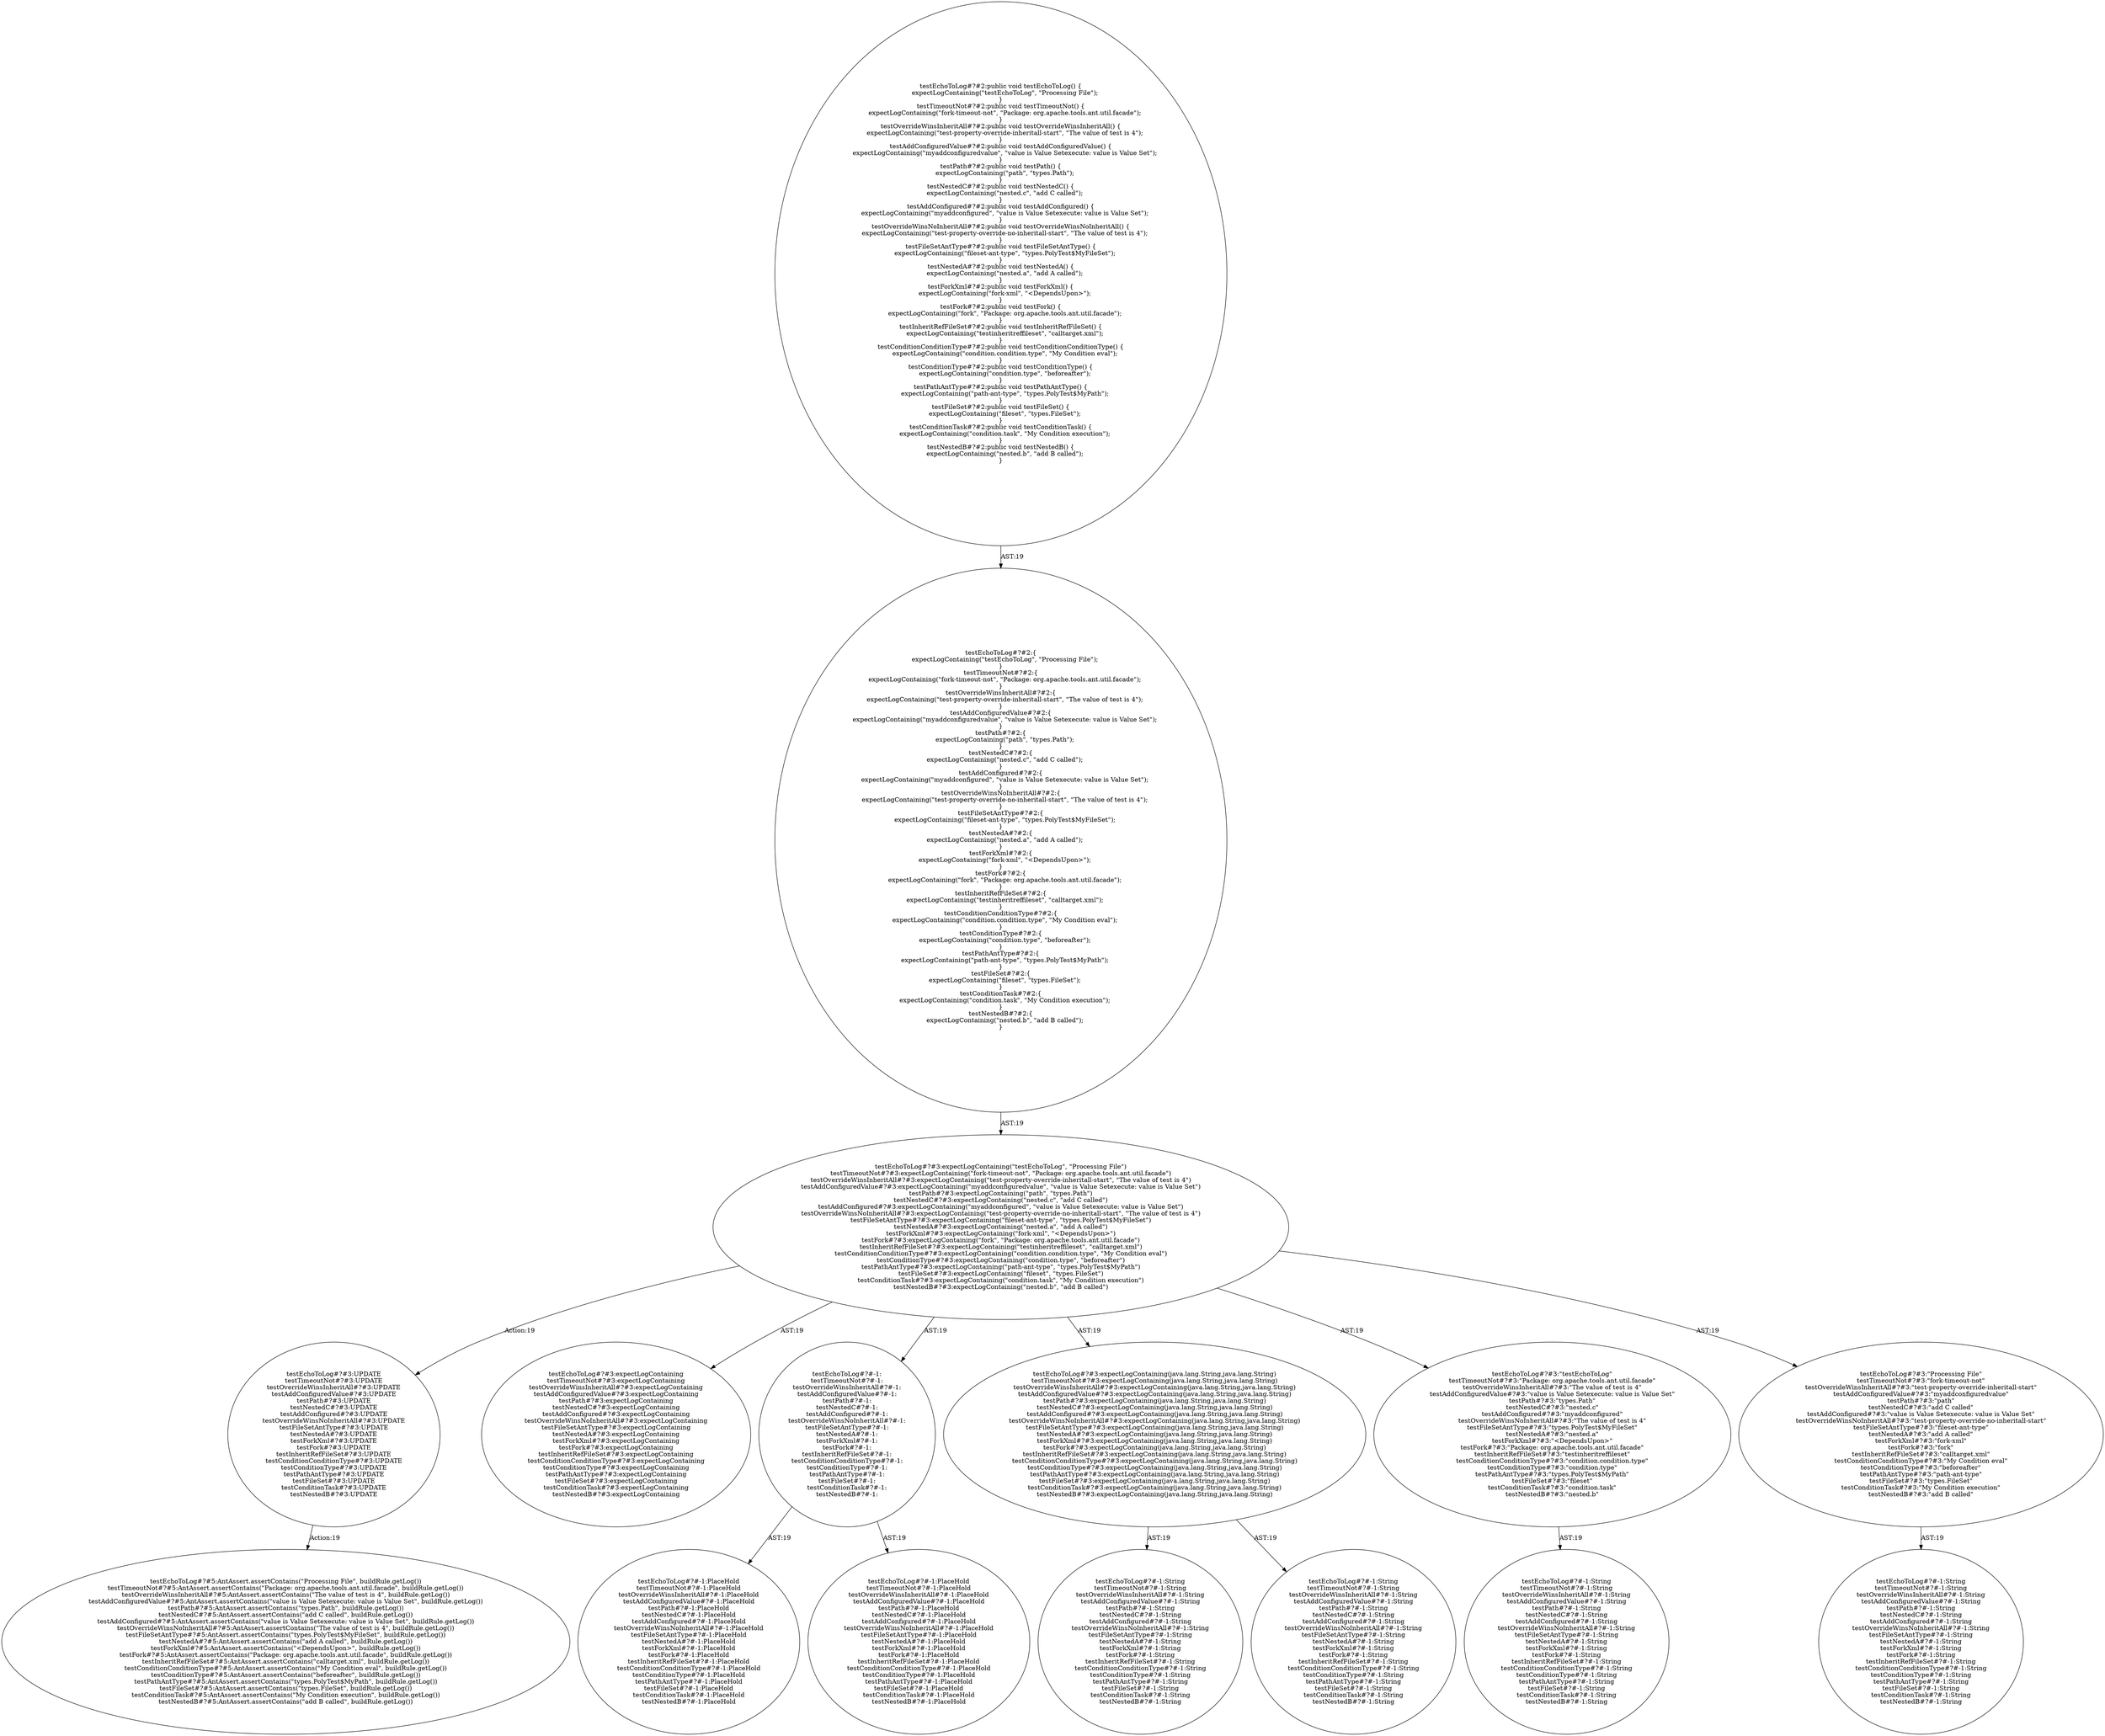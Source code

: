 digraph "Pattern" {
0 [label="testEchoToLog#?#3:UPDATE
testTimeoutNot#?#3:UPDATE
testOverrideWinsInheritAll#?#3:UPDATE
testAddConfiguredValue#?#3:UPDATE
testPath#?#3:UPDATE
testNestedC#?#3:UPDATE
testAddConfigured#?#3:UPDATE
testOverrideWinsNoInheritAll#?#3:UPDATE
testFileSetAntType#?#3:UPDATE
testNestedA#?#3:UPDATE
testForkXml#?#3:UPDATE
testFork#?#3:UPDATE
testInheritRefFileSet#?#3:UPDATE
testConditionConditionType#?#3:UPDATE
testConditionType#?#3:UPDATE
testPathAntType#?#3:UPDATE
testFileSet#?#3:UPDATE
testConditionTask#?#3:UPDATE
testNestedB#?#3:UPDATE" shape=ellipse]
1 [label="testEchoToLog#?#3:expectLogContaining(\"testEchoToLog\", \"Processing File\")
testTimeoutNot#?#3:expectLogContaining(\"fork-timeout-not\", \"Package: org.apache.tools.ant.util.facade\")
testOverrideWinsInheritAll#?#3:expectLogContaining(\"test-property-override-inheritall-start\", \"The value of test is 4\")
testAddConfiguredValue#?#3:expectLogContaining(\"myaddconfiguredvalue\", \"value is Value Setexecute: value is Value Set\")
testPath#?#3:expectLogContaining(\"path\", \"types.Path\")
testNestedC#?#3:expectLogContaining(\"nested.c\", \"add C called\")
testAddConfigured#?#3:expectLogContaining(\"myaddconfigured\", \"value is Value Setexecute: value is Value Set\")
testOverrideWinsNoInheritAll#?#3:expectLogContaining(\"test-property-override-no-inheritall-start\", \"The value of test is 4\")
testFileSetAntType#?#3:expectLogContaining(\"fileset-ant-type\", \"types.PolyTest$MyFileSet\")
testNestedA#?#3:expectLogContaining(\"nested.a\", \"add A called\")
testForkXml#?#3:expectLogContaining(\"fork-xml\", \"<DependsUpon>\")
testFork#?#3:expectLogContaining(\"fork\", \"Package: org.apache.tools.ant.util.facade\")
testInheritRefFileSet#?#3:expectLogContaining(\"testinheritreffileset\", \"calltarget.xml\")
testConditionConditionType#?#3:expectLogContaining(\"condition.condition.type\", \"My Condition eval\")
testConditionType#?#3:expectLogContaining(\"condition.type\", \"beforeafter\")
testPathAntType#?#3:expectLogContaining(\"path-ant-type\", \"types.PolyTest$MyPath\")
testFileSet#?#3:expectLogContaining(\"fileset\", \"types.FileSet\")
testConditionTask#?#3:expectLogContaining(\"condition.task\", \"My Condition execution\")
testNestedB#?#3:expectLogContaining(\"nested.b\", \"add B called\")" shape=ellipse]
2 [label="testEchoToLog#?#2:\{
    expectLogContaining(\"testEchoToLog\", \"Processing File\");
\}
testTimeoutNot#?#2:\{
    expectLogContaining(\"fork-timeout-not\", \"Package: org.apache.tools.ant.util.facade\");
\}
testOverrideWinsInheritAll#?#2:\{
    expectLogContaining(\"test-property-override-inheritall-start\", \"The value of test is 4\");
\}
testAddConfiguredValue#?#2:\{
    expectLogContaining(\"myaddconfiguredvalue\", \"value is Value Setexecute: value is Value Set\");
\}
testPath#?#2:\{
    expectLogContaining(\"path\", \"types.Path\");
\}
testNestedC#?#2:\{
    expectLogContaining(\"nested.c\", \"add C called\");
\}
testAddConfigured#?#2:\{
    expectLogContaining(\"myaddconfigured\", \"value is Value Setexecute: value is Value Set\");
\}
testOverrideWinsNoInheritAll#?#2:\{
    expectLogContaining(\"test-property-override-no-inheritall-start\", \"The value of test is 4\");
\}
testFileSetAntType#?#2:\{
    expectLogContaining(\"fileset-ant-type\", \"types.PolyTest$MyFileSet\");
\}
testNestedA#?#2:\{
    expectLogContaining(\"nested.a\", \"add A called\");
\}
testForkXml#?#2:\{
    expectLogContaining(\"fork-xml\", \"<DependsUpon>\");
\}
testFork#?#2:\{
    expectLogContaining(\"fork\", \"Package: org.apache.tools.ant.util.facade\");
\}
testInheritRefFileSet#?#2:\{
    expectLogContaining(\"testinheritreffileset\", \"calltarget.xml\");
\}
testConditionConditionType#?#2:\{
    expectLogContaining(\"condition.condition.type\", \"My Condition eval\");
\}
testConditionType#?#2:\{
    expectLogContaining(\"condition.type\", \"beforeafter\");
\}
testPathAntType#?#2:\{
    expectLogContaining(\"path-ant-type\", \"types.PolyTest$MyPath\");
\}
testFileSet#?#2:\{
    expectLogContaining(\"fileset\", \"types.FileSet\");
\}
testConditionTask#?#2:\{
    expectLogContaining(\"condition.task\", \"My Condition execution\");
\}
testNestedB#?#2:\{
    expectLogContaining(\"nested.b\", \"add B called\");
\}" shape=ellipse]
3 [label="testEchoToLog#?#2:public void testEchoToLog() \{
    expectLogContaining(\"testEchoToLog\", \"Processing File\");
\}
testTimeoutNot#?#2:public void testTimeoutNot() \{
    expectLogContaining(\"fork-timeout-not\", \"Package: org.apache.tools.ant.util.facade\");
\}
testOverrideWinsInheritAll#?#2:public void testOverrideWinsInheritAll() \{
    expectLogContaining(\"test-property-override-inheritall-start\", \"The value of test is 4\");
\}
testAddConfiguredValue#?#2:public void testAddConfiguredValue() \{
    expectLogContaining(\"myaddconfiguredvalue\", \"value is Value Setexecute: value is Value Set\");
\}
testPath#?#2:public void testPath() \{
    expectLogContaining(\"path\", \"types.Path\");
\}
testNestedC#?#2:public void testNestedC() \{
    expectLogContaining(\"nested.c\", \"add C called\");
\}
testAddConfigured#?#2:public void testAddConfigured() \{
    expectLogContaining(\"myaddconfigured\", \"value is Value Setexecute: value is Value Set\");
\}
testOverrideWinsNoInheritAll#?#2:public void testOverrideWinsNoInheritAll() \{
    expectLogContaining(\"test-property-override-no-inheritall-start\", \"The value of test is 4\");
\}
testFileSetAntType#?#2:public void testFileSetAntType() \{
    expectLogContaining(\"fileset-ant-type\", \"types.PolyTest$MyFileSet\");
\}
testNestedA#?#2:public void testNestedA() \{
    expectLogContaining(\"nested.a\", \"add A called\");
\}
testForkXml#?#2:public void testForkXml() \{
    expectLogContaining(\"fork-xml\", \"<DependsUpon>\");
\}
testFork#?#2:public void testFork() \{
    expectLogContaining(\"fork\", \"Package: org.apache.tools.ant.util.facade\");
\}
testInheritRefFileSet#?#2:public void testInheritRefFileSet() \{
    expectLogContaining(\"testinheritreffileset\", \"calltarget.xml\");
\}
testConditionConditionType#?#2:public void testConditionConditionType() \{
    expectLogContaining(\"condition.condition.type\", \"My Condition eval\");
\}
testConditionType#?#2:public void testConditionType() \{
    expectLogContaining(\"condition.type\", \"beforeafter\");
\}
testPathAntType#?#2:public void testPathAntType() \{
    expectLogContaining(\"path-ant-type\", \"types.PolyTest$MyPath\");
\}
testFileSet#?#2:public void testFileSet() \{
    expectLogContaining(\"fileset\", \"types.FileSet\");
\}
testConditionTask#?#2:public void testConditionTask() \{
    expectLogContaining(\"condition.task\", \"My Condition execution\");
\}
testNestedB#?#2:public void testNestedB() \{
    expectLogContaining(\"nested.b\", \"add B called\");
\}" shape=ellipse]
4 [label="testEchoToLog#?#3:expectLogContaining
testTimeoutNot#?#3:expectLogContaining
testOverrideWinsInheritAll#?#3:expectLogContaining
testAddConfiguredValue#?#3:expectLogContaining
testPath#?#3:expectLogContaining
testNestedC#?#3:expectLogContaining
testAddConfigured#?#3:expectLogContaining
testOverrideWinsNoInheritAll#?#3:expectLogContaining
testFileSetAntType#?#3:expectLogContaining
testNestedA#?#3:expectLogContaining
testForkXml#?#3:expectLogContaining
testFork#?#3:expectLogContaining
testInheritRefFileSet#?#3:expectLogContaining
testConditionConditionType#?#3:expectLogContaining
testConditionType#?#3:expectLogContaining
testPathAntType#?#3:expectLogContaining
testFileSet#?#3:expectLogContaining
testConditionTask#?#3:expectLogContaining
testNestedB#?#3:expectLogContaining" shape=ellipse]
5 [label="testEchoToLog#?#-1:
testTimeoutNot#?#-1:
testOverrideWinsInheritAll#?#-1:
testAddConfiguredValue#?#-1:
testPath#?#-1:
testNestedC#?#-1:
testAddConfigured#?#-1:
testOverrideWinsNoInheritAll#?#-1:
testFileSetAntType#?#-1:
testNestedA#?#-1:
testForkXml#?#-1:
testFork#?#-1:
testInheritRefFileSet#?#-1:
testConditionConditionType#?#-1:
testConditionType#?#-1:
testPathAntType#?#-1:
testFileSet#?#-1:
testConditionTask#?#-1:
testNestedB#?#-1:" shape=ellipse]
6 [label="testEchoToLog#?#-1:PlaceHold
testTimeoutNot#?#-1:PlaceHold
testOverrideWinsInheritAll#?#-1:PlaceHold
testAddConfiguredValue#?#-1:PlaceHold
testPath#?#-1:PlaceHold
testNestedC#?#-1:PlaceHold
testAddConfigured#?#-1:PlaceHold
testOverrideWinsNoInheritAll#?#-1:PlaceHold
testFileSetAntType#?#-1:PlaceHold
testNestedA#?#-1:PlaceHold
testForkXml#?#-1:PlaceHold
testFork#?#-1:PlaceHold
testInheritRefFileSet#?#-1:PlaceHold
testConditionConditionType#?#-1:PlaceHold
testConditionType#?#-1:PlaceHold
testPathAntType#?#-1:PlaceHold
testFileSet#?#-1:PlaceHold
testConditionTask#?#-1:PlaceHold
testNestedB#?#-1:PlaceHold" shape=ellipse]
7 [label="testEchoToLog#?#-1:PlaceHold
testTimeoutNot#?#-1:PlaceHold
testOverrideWinsInheritAll#?#-1:PlaceHold
testAddConfiguredValue#?#-1:PlaceHold
testPath#?#-1:PlaceHold
testNestedC#?#-1:PlaceHold
testAddConfigured#?#-1:PlaceHold
testOverrideWinsNoInheritAll#?#-1:PlaceHold
testFileSetAntType#?#-1:PlaceHold
testNestedA#?#-1:PlaceHold
testForkXml#?#-1:PlaceHold
testFork#?#-1:PlaceHold
testInheritRefFileSet#?#-1:PlaceHold
testConditionConditionType#?#-1:PlaceHold
testConditionType#?#-1:PlaceHold
testPathAntType#?#-1:PlaceHold
testFileSet#?#-1:PlaceHold
testConditionTask#?#-1:PlaceHold
testNestedB#?#-1:PlaceHold" shape=ellipse]
8 [label="testEchoToLog#?#3:expectLogContaining(java.lang.String,java.lang.String)
testTimeoutNot#?#3:expectLogContaining(java.lang.String,java.lang.String)
testOverrideWinsInheritAll#?#3:expectLogContaining(java.lang.String,java.lang.String)
testAddConfiguredValue#?#3:expectLogContaining(java.lang.String,java.lang.String)
testPath#?#3:expectLogContaining(java.lang.String,java.lang.String)
testNestedC#?#3:expectLogContaining(java.lang.String,java.lang.String)
testAddConfigured#?#3:expectLogContaining(java.lang.String,java.lang.String)
testOverrideWinsNoInheritAll#?#3:expectLogContaining(java.lang.String,java.lang.String)
testFileSetAntType#?#3:expectLogContaining(java.lang.String,java.lang.String)
testNestedA#?#3:expectLogContaining(java.lang.String,java.lang.String)
testForkXml#?#3:expectLogContaining(java.lang.String,java.lang.String)
testFork#?#3:expectLogContaining(java.lang.String,java.lang.String)
testInheritRefFileSet#?#3:expectLogContaining(java.lang.String,java.lang.String)
testConditionConditionType#?#3:expectLogContaining(java.lang.String,java.lang.String)
testConditionType#?#3:expectLogContaining(java.lang.String,java.lang.String)
testPathAntType#?#3:expectLogContaining(java.lang.String,java.lang.String)
testFileSet#?#3:expectLogContaining(java.lang.String,java.lang.String)
testConditionTask#?#3:expectLogContaining(java.lang.String,java.lang.String)
testNestedB#?#3:expectLogContaining(java.lang.String,java.lang.String)" shape=ellipse]
9 [label="testEchoToLog#?#-1:String
testTimeoutNot#?#-1:String
testOverrideWinsInheritAll#?#-1:String
testAddConfiguredValue#?#-1:String
testPath#?#-1:String
testNestedC#?#-1:String
testAddConfigured#?#-1:String
testOverrideWinsNoInheritAll#?#-1:String
testFileSetAntType#?#-1:String
testNestedA#?#-1:String
testForkXml#?#-1:String
testFork#?#-1:String
testInheritRefFileSet#?#-1:String
testConditionConditionType#?#-1:String
testConditionType#?#-1:String
testPathAntType#?#-1:String
testFileSet#?#-1:String
testConditionTask#?#-1:String
testNestedB#?#-1:String" shape=ellipse]
10 [label="testEchoToLog#?#-1:String
testTimeoutNot#?#-1:String
testOverrideWinsInheritAll#?#-1:String
testAddConfiguredValue#?#-1:String
testPath#?#-1:String
testNestedC#?#-1:String
testAddConfigured#?#-1:String
testOverrideWinsNoInheritAll#?#-1:String
testFileSetAntType#?#-1:String
testNestedA#?#-1:String
testForkXml#?#-1:String
testFork#?#-1:String
testInheritRefFileSet#?#-1:String
testConditionConditionType#?#-1:String
testConditionType#?#-1:String
testPathAntType#?#-1:String
testFileSet#?#-1:String
testConditionTask#?#-1:String
testNestedB#?#-1:String" shape=ellipse]
11 [label="testEchoToLog#?#3:\"testEchoToLog\"
testTimeoutNot#?#3:\"Package: org.apache.tools.ant.util.facade\"
testOverrideWinsInheritAll#?#3:\"The value of test is 4\"
testAddConfiguredValue#?#3:\"value is Value Setexecute: value is Value Set\"
testPath#?#3:\"types.Path\"
testNestedC#?#3:\"nested.c\"
testAddConfigured#?#3:\"myaddconfigured\"
testOverrideWinsNoInheritAll#?#3:\"The value of test is 4\"
testFileSetAntType#?#3:\"types.PolyTest$MyFileSet\"
testNestedA#?#3:\"nested.a\"
testForkXml#?#3:\"<DependsUpon>\"
testFork#?#3:\"Package: org.apache.tools.ant.util.facade\"
testInheritRefFileSet#?#3:\"testinheritreffileset\"
testConditionConditionType#?#3:\"condition.condition.type\"
testConditionType#?#3:\"condition.type\"
testPathAntType#?#3:\"types.PolyTest$MyPath\"
testFileSet#?#3:\"fileset\"
testConditionTask#?#3:\"condition.task\"
testNestedB#?#3:\"nested.b\"" shape=ellipse]
12 [label="testEchoToLog#?#-1:String
testTimeoutNot#?#-1:String
testOverrideWinsInheritAll#?#-1:String
testAddConfiguredValue#?#-1:String
testPath#?#-1:String
testNestedC#?#-1:String
testAddConfigured#?#-1:String
testOverrideWinsNoInheritAll#?#-1:String
testFileSetAntType#?#-1:String
testNestedA#?#-1:String
testForkXml#?#-1:String
testFork#?#-1:String
testInheritRefFileSet#?#-1:String
testConditionConditionType#?#-1:String
testConditionType#?#-1:String
testPathAntType#?#-1:String
testFileSet#?#-1:String
testConditionTask#?#-1:String
testNestedB#?#-1:String" shape=ellipse]
13 [label="testEchoToLog#?#3:\"Processing File\"
testTimeoutNot#?#3:\"fork-timeout-not\"
testOverrideWinsInheritAll#?#3:\"test-property-override-inheritall-start\"
testAddConfiguredValue#?#3:\"myaddconfiguredvalue\"
testPath#?#3:\"path\"
testNestedC#?#3:\"add C called\"
testAddConfigured#?#3:\"value is Value Setexecute: value is Value Set\"
testOverrideWinsNoInheritAll#?#3:\"test-property-override-no-inheritall-start\"
testFileSetAntType#?#3:\"fileset-ant-type\"
testNestedA#?#3:\"add A called\"
testForkXml#?#3:\"fork-xml\"
testFork#?#3:\"fork\"
testInheritRefFileSet#?#3:\"calltarget.xml\"
testConditionConditionType#?#3:\"My Condition eval\"
testConditionType#?#3:\"beforeafter\"
testPathAntType#?#3:\"path-ant-type\"
testFileSet#?#3:\"types.FileSet\"
testConditionTask#?#3:\"My Condition execution\"
testNestedB#?#3:\"add B called\"" shape=ellipse]
14 [label="testEchoToLog#?#-1:String
testTimeoutNot#?#-1:String
testOverrideWinsInheritAll#?#-1:String
testAddConfiguredValue#?#-1:String
testPath#?#-1:String
testNestedC#?#-1:String
testAddConfigured#?#-1:String
testOverrideWinsNoInheritAll#?#-1:String
testFileSetAntType#?#-1:String
testNestedA#?#-1:String
testForkXml#?#-1:String
testFork#?#-1:String
testInheritRefFileSet#?#-1:String
testConditionConditionType#?#-1:String
testConditionType#?#-1:String
testPathAntType#?#-1:String
testFileSet#?#-1:String
testConditionTask#?#-1:String
testNestedB#?#-1:String" shape=ellipse]
15 [label="testEchoToLog#?#5:AntAssert.assertContains(\"Processing File\", buildRule.getLog())
testTimeoutNot#?#5:AntAssert.assertContains(\"Package: org.apache.tools.ant.util.facade\", buildRule.getLog())
testOverrideWinsInheritAll#?#5:AntAssert.assertContains(\"The value of test is 4\", buildRule.getLog())
testAddConfiguredValue#?#5:AntAssert.assertContains(\"value is Value Setexecute: value is Value Set\", buildRule.getLog())
testPath#?#5:AntAssert.assertContains(\"types.Path\", buildRule.getLog())
testNestedC#?#5:AntAssert.assertContains(\"add C called\", buildRule.getLog())
testAddConfigured#?#5:AntAssert.assertContains(\"value is Value Setexecute: value is Value Set\", buildRule.getLog())
testOverrideWinsNoInheritAll#?#5:AntAssert.assertContains(\"The value of test is 4\", buildRule.getLog())
testFileSetAntType#?#5:AntAssert.assertContains(\"types.PolyTest$MyFileSet\", buildRule.getLog())
testNestedA#?#5:AntAssert.assertContains(\"add A called\", buildRule.getLog())
testForkXml#?#5:AntAssert.assertContains(\"<DependsUpon>\", buildRule.getLog())
testFork#?#5:AntAssert.assertContains(\"Package: org.apache.tools.ant.util.facade\", buildRule.getLog())
testInheritRefFileSet#?#5:AntAssert.assertContains(\"calltarget.xml\", buildRule.getLog())
testConditionConditionType#?#5:AntAssert.assertContains(\"My Condition eval\", buildRule.getLog())
testConditionType#?#5:AntAssert.assertContains(\"beforeafter\", buildRule.getLog())
testPathAntType#?#5:AntAssert.assertContains(\"types.PolyTest$MyPath\", buildRule.getLog())
testFileSet#?#5:AntAssert.assertContains(\"types.FileSet\", buildRule.getLog())
testConditionTask#?#5:AntAssert.assertContains(\"My Condition execution\", buildRule.getLog())
testNestedB#?#5:AntAssert.assertContains(\"add B called\", buildRule.getLog())" shape=ellipse]
0 -> 15 [label="Action:19"];
1 -> 0 [label="Action:19"];
1 -> 4 [label="AST:19"];
1 -> 5 [label="AST:19"];
1 -> 8 [label="AST:19"];
1 -> 11 [label="AST:19"];
1 -> 13 [label="AST:19"];
2 -> 1 [label="AST:19"];
3 -> 2 [label="AST:19"];
5 -> 6 [label="AST:19"];
5 -> 7 [label="AST:19"];
8 -> 9 [label="AST:19"];
8 -> 10 [label="AST:19"];
11 -> 12 [label="AST:19"];
13 -> 14 [label="AST:19"];
}